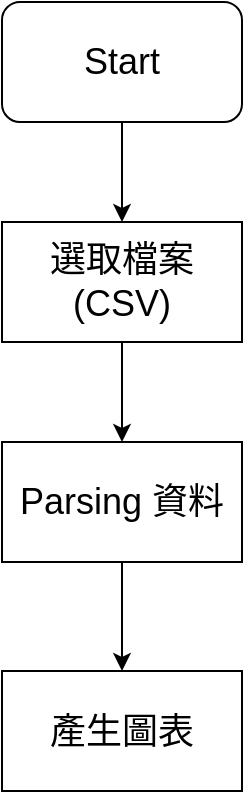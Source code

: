 <mxfile version="21.1.1" type="device">
  <diagram name="第 1 页" id="QViQIV2q948f9mW6T4o3">
    <mxGraphModel dx="1195" dy="630" grid="1" gridSize="10" guides="1" tooltips="1" connect="1" arrows="1" fold="1" page="1" pageScale="1" pageWidth="827" pageHeight="1169" math="0" shadow="0">
      <root>
        <mxCell id="0" />
        <mxCell id="1" parent="0" />
        <mxCell id="H5MX4IGfYsixepqa9dCb-3" style="edgeStyle=orthogonalEdgeStyle;rounded=0;orthogonalLoop=1;jettySize=auto;html=1;exitX=0.5;exitY=1;exitDx=0;exitDy=0;" edge="1" parent="1" source="H5MX4IGfYsixepqa9dCb-1" target="H5MX4IGfYsixepqa9dCb-2">
          <mxGeometry relative="1" as="geometry" />
        </mxCell>
        <mxCell id="H5MX4IGfYsixepqa9dCb-1" value="&lt;font style=&quot;font-size: 18px;&quot;&gt;Start&lt;/font&gt;" style="rounded=1;whiteSpace=wrap;html=1;" vertex="1" parent="1">
          <mxGeometry x="354" y="190" width="120" height="60" as="geometry" />
        </mxCell>
        <mxCell id="H5MX4IGfYsixepqa9dCb-5" style="edgeStyle=orthogonalEdgeStyle;rounded=0;orthogonalLoop=1;jettySize=auto;html=1;exitX=0.5;exitY=1;exitDx=0;exitDy=0;entryX=0.5;entryY=0;entryDx=0;entryDy=0;" edge="1" parent="1" source="H5MX4IGfYsixepqa9dCb-2" target="H5MX4IGfYsixepqa9dCb-4">
          <mxGeometry relative="1" as="geometry" />
        </mxCell>
        <mxCell id="H5MX4IGfYsixepqa9dCb-2" value="&lt;span style=&quot;font-size: 18px;&quot;&gt;選取檔案(CSV)&lt;/span&gt;" style="rounded=0;whiteSpace=wrap;html=1;" vertex="1" parent="1">
          <mxGeometry x="354" y="300" width="120" height="60" as="geometry" />
        </mxCell>
        <mxCell id="H5MX4IGfYsixepqa9dCb-7" style="edgeStyle=orthogonalEdgeStyle;rounded=0;orthogonalLoop=1;jettySize=auto;html=1;exitX=0.5;exitY=1;exitDx=0;exitDy=0;entryX=0.5;entryY=0;entryDx=0;entryDy=0;" edge="1" parent="1" source="H5MX4IGfYsixepqa9dCb-4" target="H5MX4IGfYsixepqa9dCb-6">
          <mxGeometry relative="1" as="geometry" />
        </mxCell>
        <mxCell id="H5MX4IGfYsixepqa9dCb-4" value="&lt;span style=&quot;font-size: 18px;&quot;&gt;Parsing 資料&lt;/span&gt;" style="rounded=0;whiteSpace=wrap;html=1;" vertex="1" parent="1">
          <mxGeometry x="354" y="410" width="120" height="60" as="geometry" />
        </mxCell>
        <mxCell id="H5MX4IGfYsixepqa9dCb-6" value="&lt;span style=&quot;font-size: 18px;&quot;&gt;產生圖表&lt;/span&gt;" style="rounded=0;whiteSpace=wrap;html=1;" vertex="1" parent="1">
          <mxGeometry x="354" y="524.5" width="120" height="60" as="geometry" />
        </mxCell>
      </root>
    </mxGraphModel>
  </diagram>
</mxfile>
